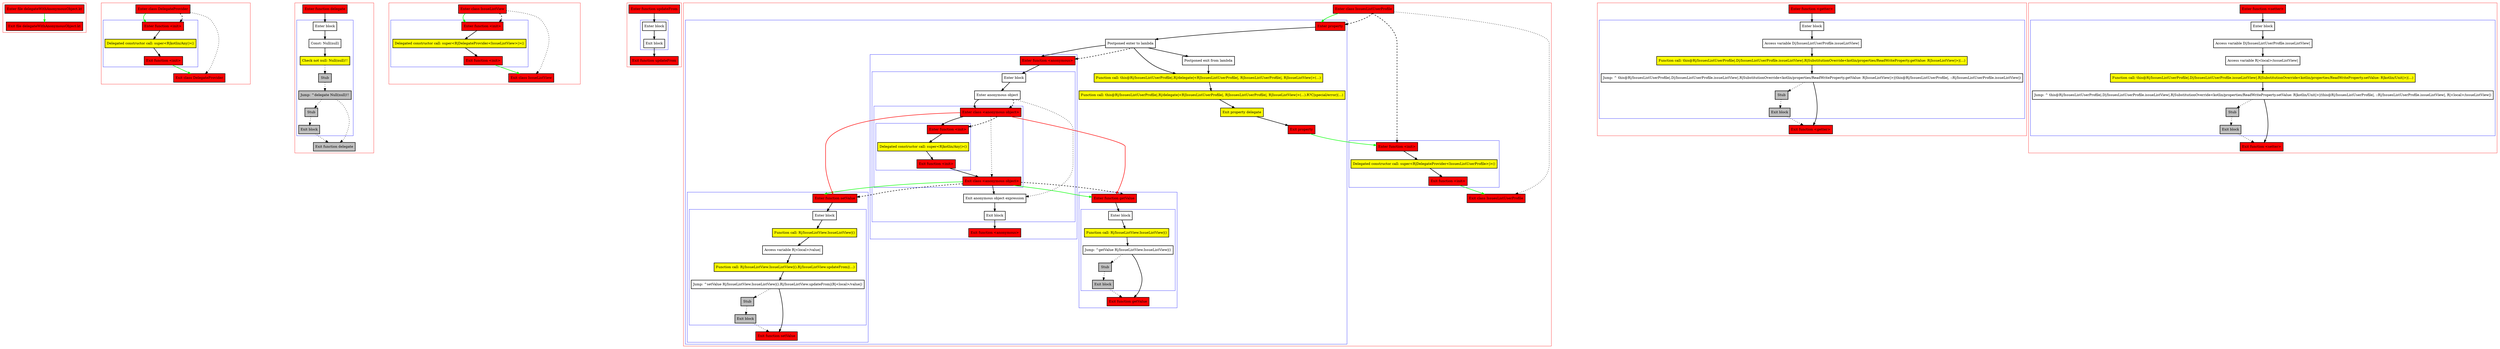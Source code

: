 digraph delegateWithAnonymousObject_kt {
    graph [nodesep=3]
    node [shape=box penwidth=2]
    edge [penwidth=2]

    subgraph cluster_0 {
        color=red
        0 [label="Enter file delegateWithAnonymousObject.kt" style="filled" fillcolor=red];
        1 [label="Exit file delegateWithAnonymousObject.kt" style="filled" fillcolor=red];
    }
    0 -> {1} [color=green];

    subgraph cluster_1 {
        color=red
        2 [label="Enter class DelegateProvider" style="filled" fillcolor=red];
        subgraph cluster_2 {
            color=blue
            3 [label="Enter function <init>" style="filled" fillcolor=red];
            4 [label="Delegated constructor call: super<R|kotlin/Any|>()" style="filled" fillcolor=yellow];
            5 [label="Exit function <init>" style="filled" fillcolor=red];
        }
        6 [label="Exit class DelegateProvider" style="filled" fillcolor=red];
    }
    2 -> {3} [color=green];
    2 -> {6} [style=dotted];
    2 -> {3} [style=dashed];
    3 -> {4};
    4 -> {5};
    5 -> {6} [color=green];

    subgraph cluster_3 {
        color=red
        7 [label="Enter function delegate" style="filled" fillcolor=red];
        subgraph cluster_4 {
            color=blue
            8 [label="Enter block"];
            9 [label="Const: Null(null)"];
            10 [label="Check not null: Null(null)!!" style="filled" fillcolor=yellow];
            11 [label="Stub" style="filled" fillcolor=gray];
            12 [label="Jump: ^delegate Null(null)!!" style="filled" fillcolor=gray];
            13 [label="Stub" style="filled" fillcolor=gray];
            14 [label="Exit block" style="filled" fillcolor=gray];
        }
        15 [label="Exit function delegate" style="filled" fillcolor=gray];
    }
    7 -> {8};
    8 -> {9};
    9 -> {10};
    10 -> {11} [style=dotted];
    11 -> {12} [style=dotted];
    12 -> {13 15} [style=dotted];
    13 -> {14} [style=dotted];
    14 -> {15} [style=dotted];

    subgraph cluster_5 {
        color=red
        16 [label="Enter class IssueListView" style="filled" fillcolor=red];
        subgraph cluster_6 {
            color=blue
            17 [label="Enter function <init>" style="filled" fillcolor=red];
            18 [label="Delegated constructor call: super<R|DelegateProvider<IssueListView>|>()" style="filled" fillcolor=yellow];
            19 [label="Exit function <init>" style="filled" fillcolor=red];
        }
        20 [label="Exit class IssueListView" style="filled" fillcolor=red];
    }
    16 -> {17} [color=green];
    16 -> {20} [style=dotted];
    16 -> {17} [style=dashed];
    17 -> {18};
    18 -> {19};
    19 -> {20} [color=green];

    subgraph cluster_7 {
        color=red
        21 [label="Enter function updateFrom" style="filled" fillcolor=red];
        subgraph cluster_8 {
            color=blue
            22 [label="Enter block"];
            23 [label="Exit block"];
        }
        24 [label="Exit function updateFrom" style="filled" fillcolor=red];
    }
    21 -> {22};
    22 -> {23};
    23 -> {24};

    subgraph cluster_9 {
        color=red
        25 [label="Enter class IssuesListUserProfile" style="filled" fillcolor=red];
        subgraph cluster_10 {
            color=blue
            26 [label="Enter property" style="filled" fillcolor=red];
            27 [label="Postponed enter to lambda"];
            subgraph cluster_11 {
                color=blue
                28 [label="Enter function <anonymous>" style="filled" fillcolor=red];
                subgraph cluster_12 {
                    color=blue
                    29 [label="Enter block"];
                    30 [label="Enter anonymous object"];
                    subgraph cluster_13 {
                        color=blue
                        31 [label="Enter class <anonymous object>" style="filled" fillcolor=red];
                        subgraph cluster_14 {
                            color=blue
                            32 [label="Enter function <init>" style="filled" fillcolor=red];
                            33 [label="Delegated constructor call: super<R|kotlin/Any|>()" style="filled" fillcolor=yellow];
                            34 [label="Exit function <init>" style="filled" fillcolor=red];
                        }
                        35 [label="Exit class <anonymous object>" style="filled" fillcolor=red];
                    }
                    36 [label="Exit anonymous object expression"];
                    37 [label="Exit block"];
                }
                38 [label="Exit function <anonymous>" style="filled" fillcolor=red];
            }
            subgraph cluster_15 {
                color=blue
                39 [label="Enter function setValue" style="filled" fillcolor=red];
                subgraph cluster_16 {
                    color=blue
                    40 [label="Enter block"];
                    41 [label="Function call: R|/IssueListView.IssueListView|()" style="filled" fillcolor=yellow];
                    42 [label="Access variable R|<local>/value|"];
                    43 [label="Function call: R|/IssueListView.IssueListView|().R|/IssueListView.updateFrom|(...)" style="filled" fillcolor=yellow];
                    44 [label="Jump: ^setValue R|/IssueListView.IssueListView|().R|/IssueListView.updateFrom|(R|<local>/value|)"];
                    45 [label="Stub" style="filled" fillcolor=gray];
                    46 [label="Exit block" style="filled" fillcolor=gray];
                }
                47 [label="Exit function setValue" style="filled" fillcolor=red];
            }
            subgraph cluster_17 {
                color=blue
                48 [label="Enter function getValue" style="filled" fillcolor=red];
                subgraph cluster_18 {
                    color=blue
                    49 [label="Enter block"];
                    50 [label="Function call: R|/IssueListView.IssueListView|()" style="filled" fillcolor=yellow];
                    51 [label="Jump: ^getValue R|/IssueListView.IssueListView|()"];
                    52 [label="Stub" style="filled" fillcolor=gray];
                    53 [label="Exit block" style="filled" fillcolor=gray];
                }
                54 [label="Exit function getValue" style="filled" fillcolor=red];
            }
            55 [label="Postponed exit from lambda"];
            56 [label="Function call: this@R|/IssuesListUserProfile|.R|/delegate|<R|IssuesListUserProfile|, R|IssuesListUserProfile|, R|IssueListView|>(...)" style="filled" fillcolor=yellow];
            57 [label="Function call: this@R|/IssuesListUserProfile|.R|/delegate|<R|IssuesListUserProfile|, R|IssuesListUserProfile|, R|IssueListView|>(...).R?C|special/error|(...)" style="filled" fillcolor=yellow];
            58 [label="Exit property delegate" style="filled" fillcolor=yellow];
            59 [label="Exit property" style="filled" fillcolor=red];
        }
        subgraph cluster_19 {
            color=blue
            60 [label="Enter function <init>" style="filled" fillcolor=red];
            61 [label="Delegated constructor call: super<R|DelegateProvider<IssuesListUserProfile>|>()" style="filled" fillcolor=yellow];
            62 [label="Exit function <init>" style="filled" fillcolor=red];
        }
        63 [label="Exit class IssuesListUserProfile" style="filled" fillcolor=red];
    }
    25 -> {26} [color=green];
    25 -> {63} [style=dotted];
    25 -> {26 60} [style=dashed];
    26 -> {27};
    27 -> {28 55 56};
    27 -> {28} [style=dashed];
    28 -> {29};
    29 -> {30};
    30 -> {31};
    30 -> {36} [style=dotted];
    30 -> {31} [style=dashed];
    31 -> {32};
    31 -> {39 48} [color=red];
    31 -> {35} [style=dotted];
    31 -> {32} [style=dashed];
    32 -> {33};
    33 -> {34};
    34 -> {35};
    35 -> {36};
    35 -> {39 48} [color=green];
    35 -> {39 48} [style=dashed];
    36 -> {37};
    37 -> {38};
    39 -> {40};
    40 -> {41};
    41 -> {42};
    42 -> {43};
    43 -> {44};
    44 -> {47};
    44 -> {45} [style=dotted];
    45 -> {46} [style=dotted];
    46 -> {47} [style=dotted];
    48 -> {49};
    49 -> {50};
    50 -> {51};
    51 -> {54};
    51 -> {52} [style=dotted];
    52 -> {53} [style=dotted];
    53 -> {54} [style=dotted];
    55 -> {56};
    56 -> {57};
    57 -> {58};
    58 -> {59};
    59 -> {60} [color=green];
    60 -> {61};
    61 -> {62};
    62 -> {63} [color=green];

    subgraph cluster_20 {
        color=red
        64 [label="Enter function <getter>" style="filled" fillcolor=red];
        subgraph cluster_21 {
            color=blue
            65 [label="Enter block"];
            66 [label="Access variable D|/IssuesListUserProfile.issueListView|"];
            67 [label="Function call: this@R|/IssuesListUserProfile|.D|/IssuesListUserProfile.issueListView|.R|SubstitutionOverride<kotlin/properties/ReadWriteProperty.getValue: R|IssueListView|>|(...)" style="filled" fillcolor=yellow];
            68 [label="Jump: ^ this@R|/IssuesListUserProfile|.D|/IssuesListUserProfile.issueListView|.R|SubstitutionOverride<kotlin/properties/ReadWriteProperty.getValue: R|IssueListView|>|(this@R|/IssuesListUserProfile|, ::R|/IssuesListUserProfile.issueListView|)"];
            69 [label="Stub" style="filled" fillcolor=gray];
            70 [label="Exit block" style="filled" fillcolor=gray];
        }
        71 [label="Exit function <getter>" style="filled" fillcolor=red];
    }
    64 -> {65};
    65 -> {66};
    66 -> {67};
    67 -> {68};
    68 -> {71};
    68 -> {69} [style=dotted];
    69 -> {70} [style=dotted];
    70 -> {71} [style=dotted];

    subgraph cluster_22 {
        color=red
        72 [label="Enter function <setter>" style="filled" fillcolor=red];
        subgraph cluster_23 {
            color=blue
            73 [label="Enter block"];
            74 [label="Access variable D|/IssuesListUserProfile.issueListView|"];
            75 [label="Access variable R|<local>/issueListView|"];
            76 [label="Function call: this@R|/IssuesListUserProfile|.D|/IssuesListUserProfile.issueListView|.R|SubstitutionOverride<kotlin/properties/ReadWriteProperty.setValue: R|kotlin/Unit|>|(...)" style="filled" fillcolor=yellow];
            77 [label="Jump: ^ this@R|/IssuesListUserProfile|.D|/IssuesListUserProfile.issueListView|.R|SubstitutionOverride<kotlin/properties/ReadWriteProperty.setValue: R|kotlin/Unit|>|(this@R|/IssuesListUserProfile|, ::R|/IssuesListUserProfile.issueListView|, R|<local>/issueListView|)"];
            78 [label="Stub" style="filled" fillcolor=gray];
            79 [label="Exit block" style="filled" fillcolor=gray];
        }
        80 [label="Exit function <setter>" style="filled" fillcolor=red];
    }
    72 -> {73};
    73 -> {74};
    74 -> {75};
    75 -> {76};
    76 -> {77};
    77 -> {80};
    77 -> {78} [style=dotted];
    78 -> {79} [style=dotted];
    79 -> {80} [style=dotted];

}
